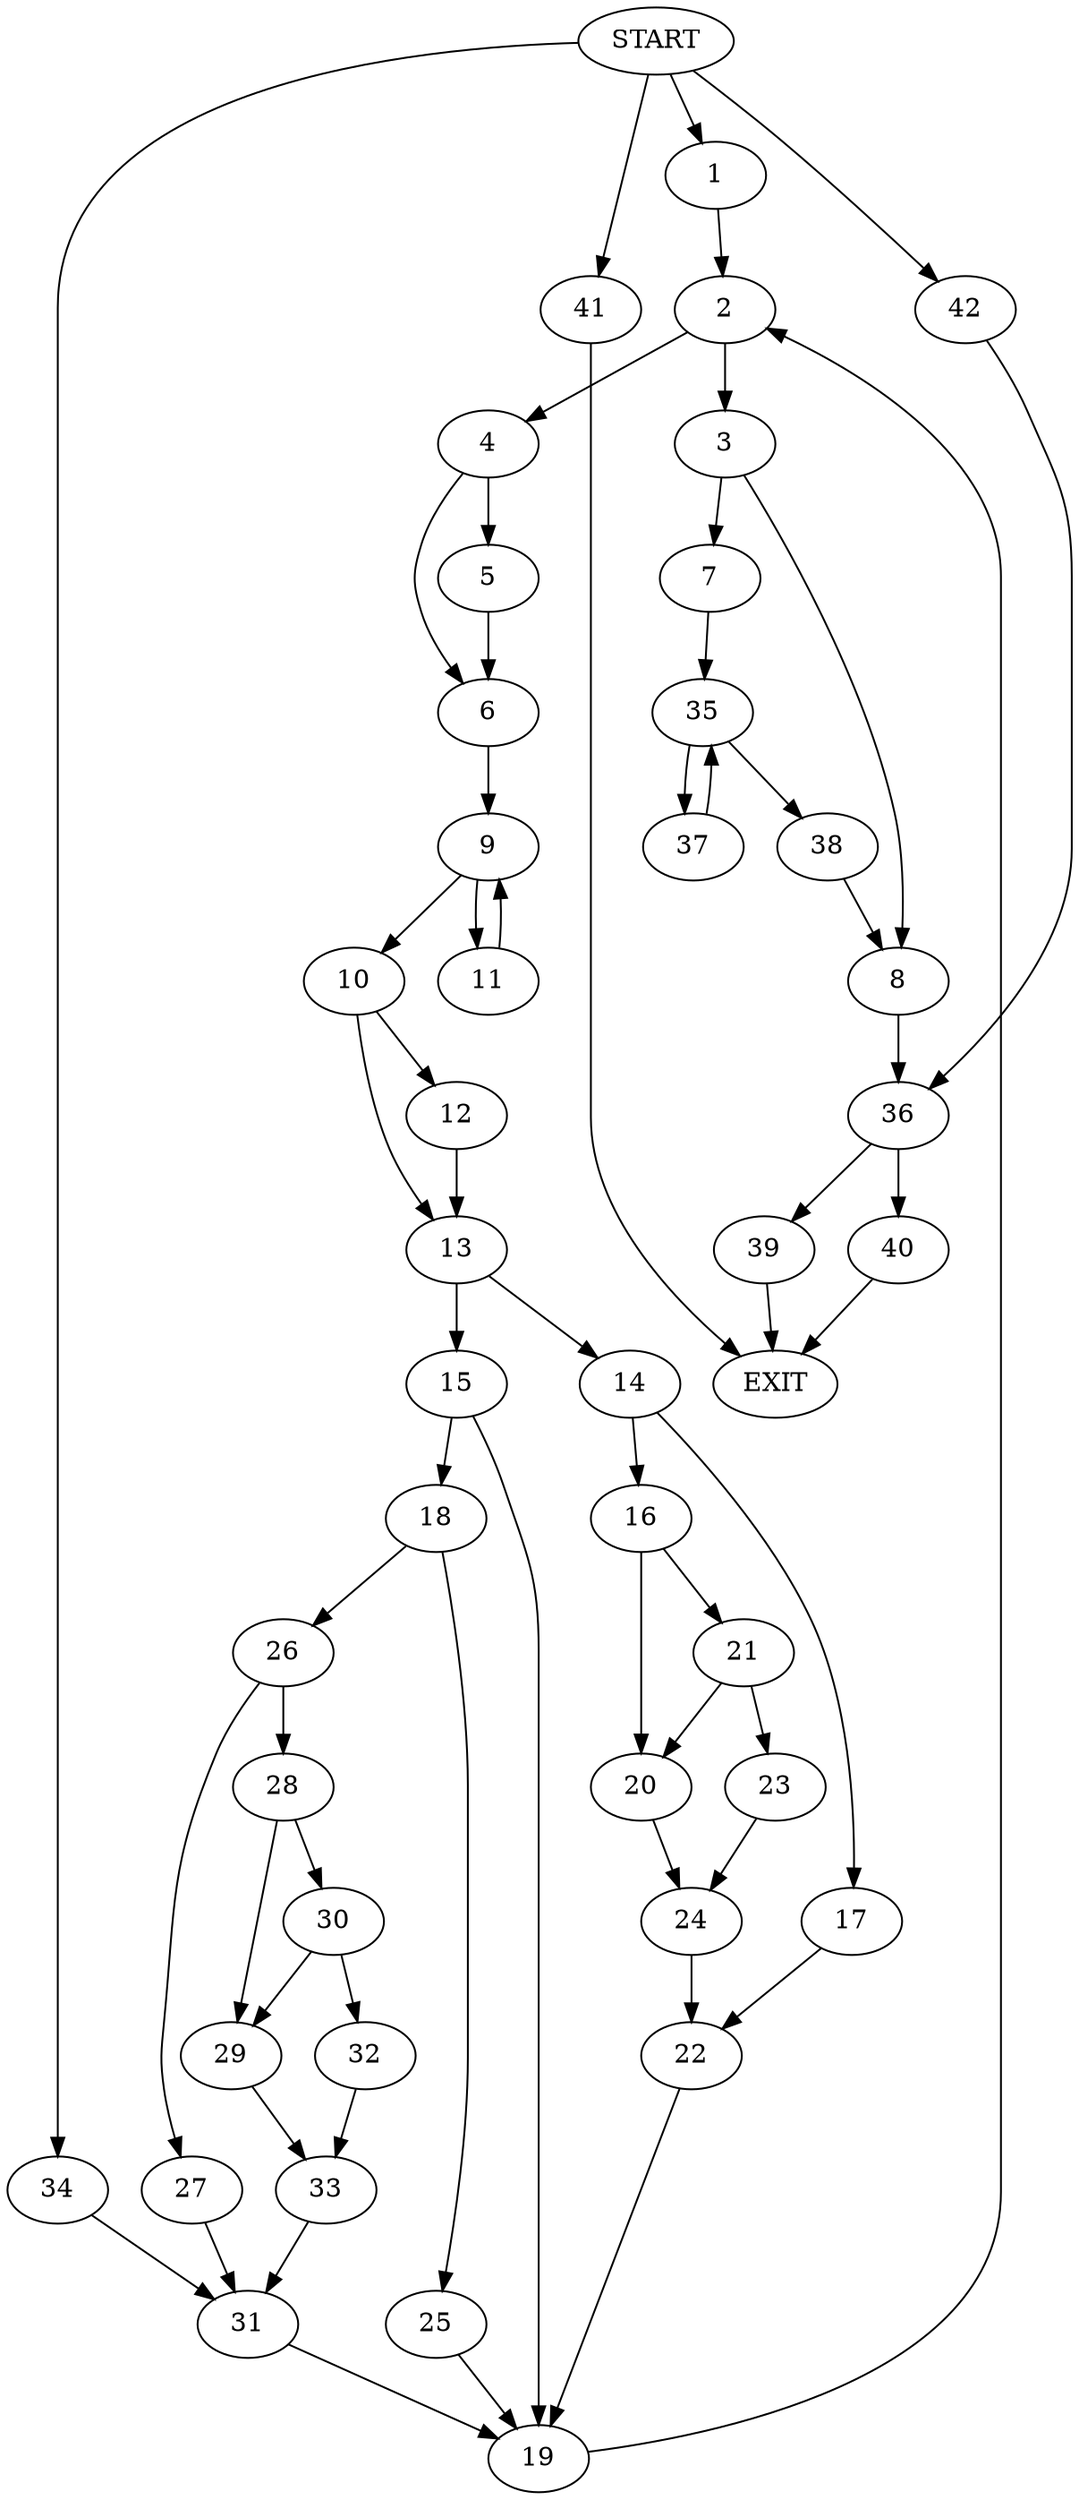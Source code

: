 digraph {
0 [label="START"]
43 [label="EXIT"]
0 -> 1
1 -> 2
2 -> 3
2 -> 4
4 -> 5
4 -> 6
3 -> 7
3 -> 8
6 -> 9
5 -> 6
9 -> 10
9 -> 11
10 -> 12
10 -> 13
11 -> 9
12 -> 13
13 -> 14
13 -> 15
14 -> 16
14 -> 17
15 -> 18
15 -> 19
16 -> 20
16 -> 21
17 -> 22
21 -> 20
21 -> 23
20 -> 24
23 -> 24
24 -> 22
22 -> 19
19 -> 2
18 -> 25
18 -> 26
26 -> 27
26 -> 28
25 -> 19
28 -> 29
28 -> 30
27 -> 31
30 -> 29
30 -> 32
29 -> 33
32 -> 33
33 -> 31
31 -> 19
0 -> 34
34 -> 31
7 -> 35
8 -> 36
35 -> 37
35 -> 38
37 -> 35
38 -> 8
36 -> 39
36 -> 40
39 -> 43
0 -> 41
41 -> 43
0 -> 42
42 -> 36
40 -> 43
}
